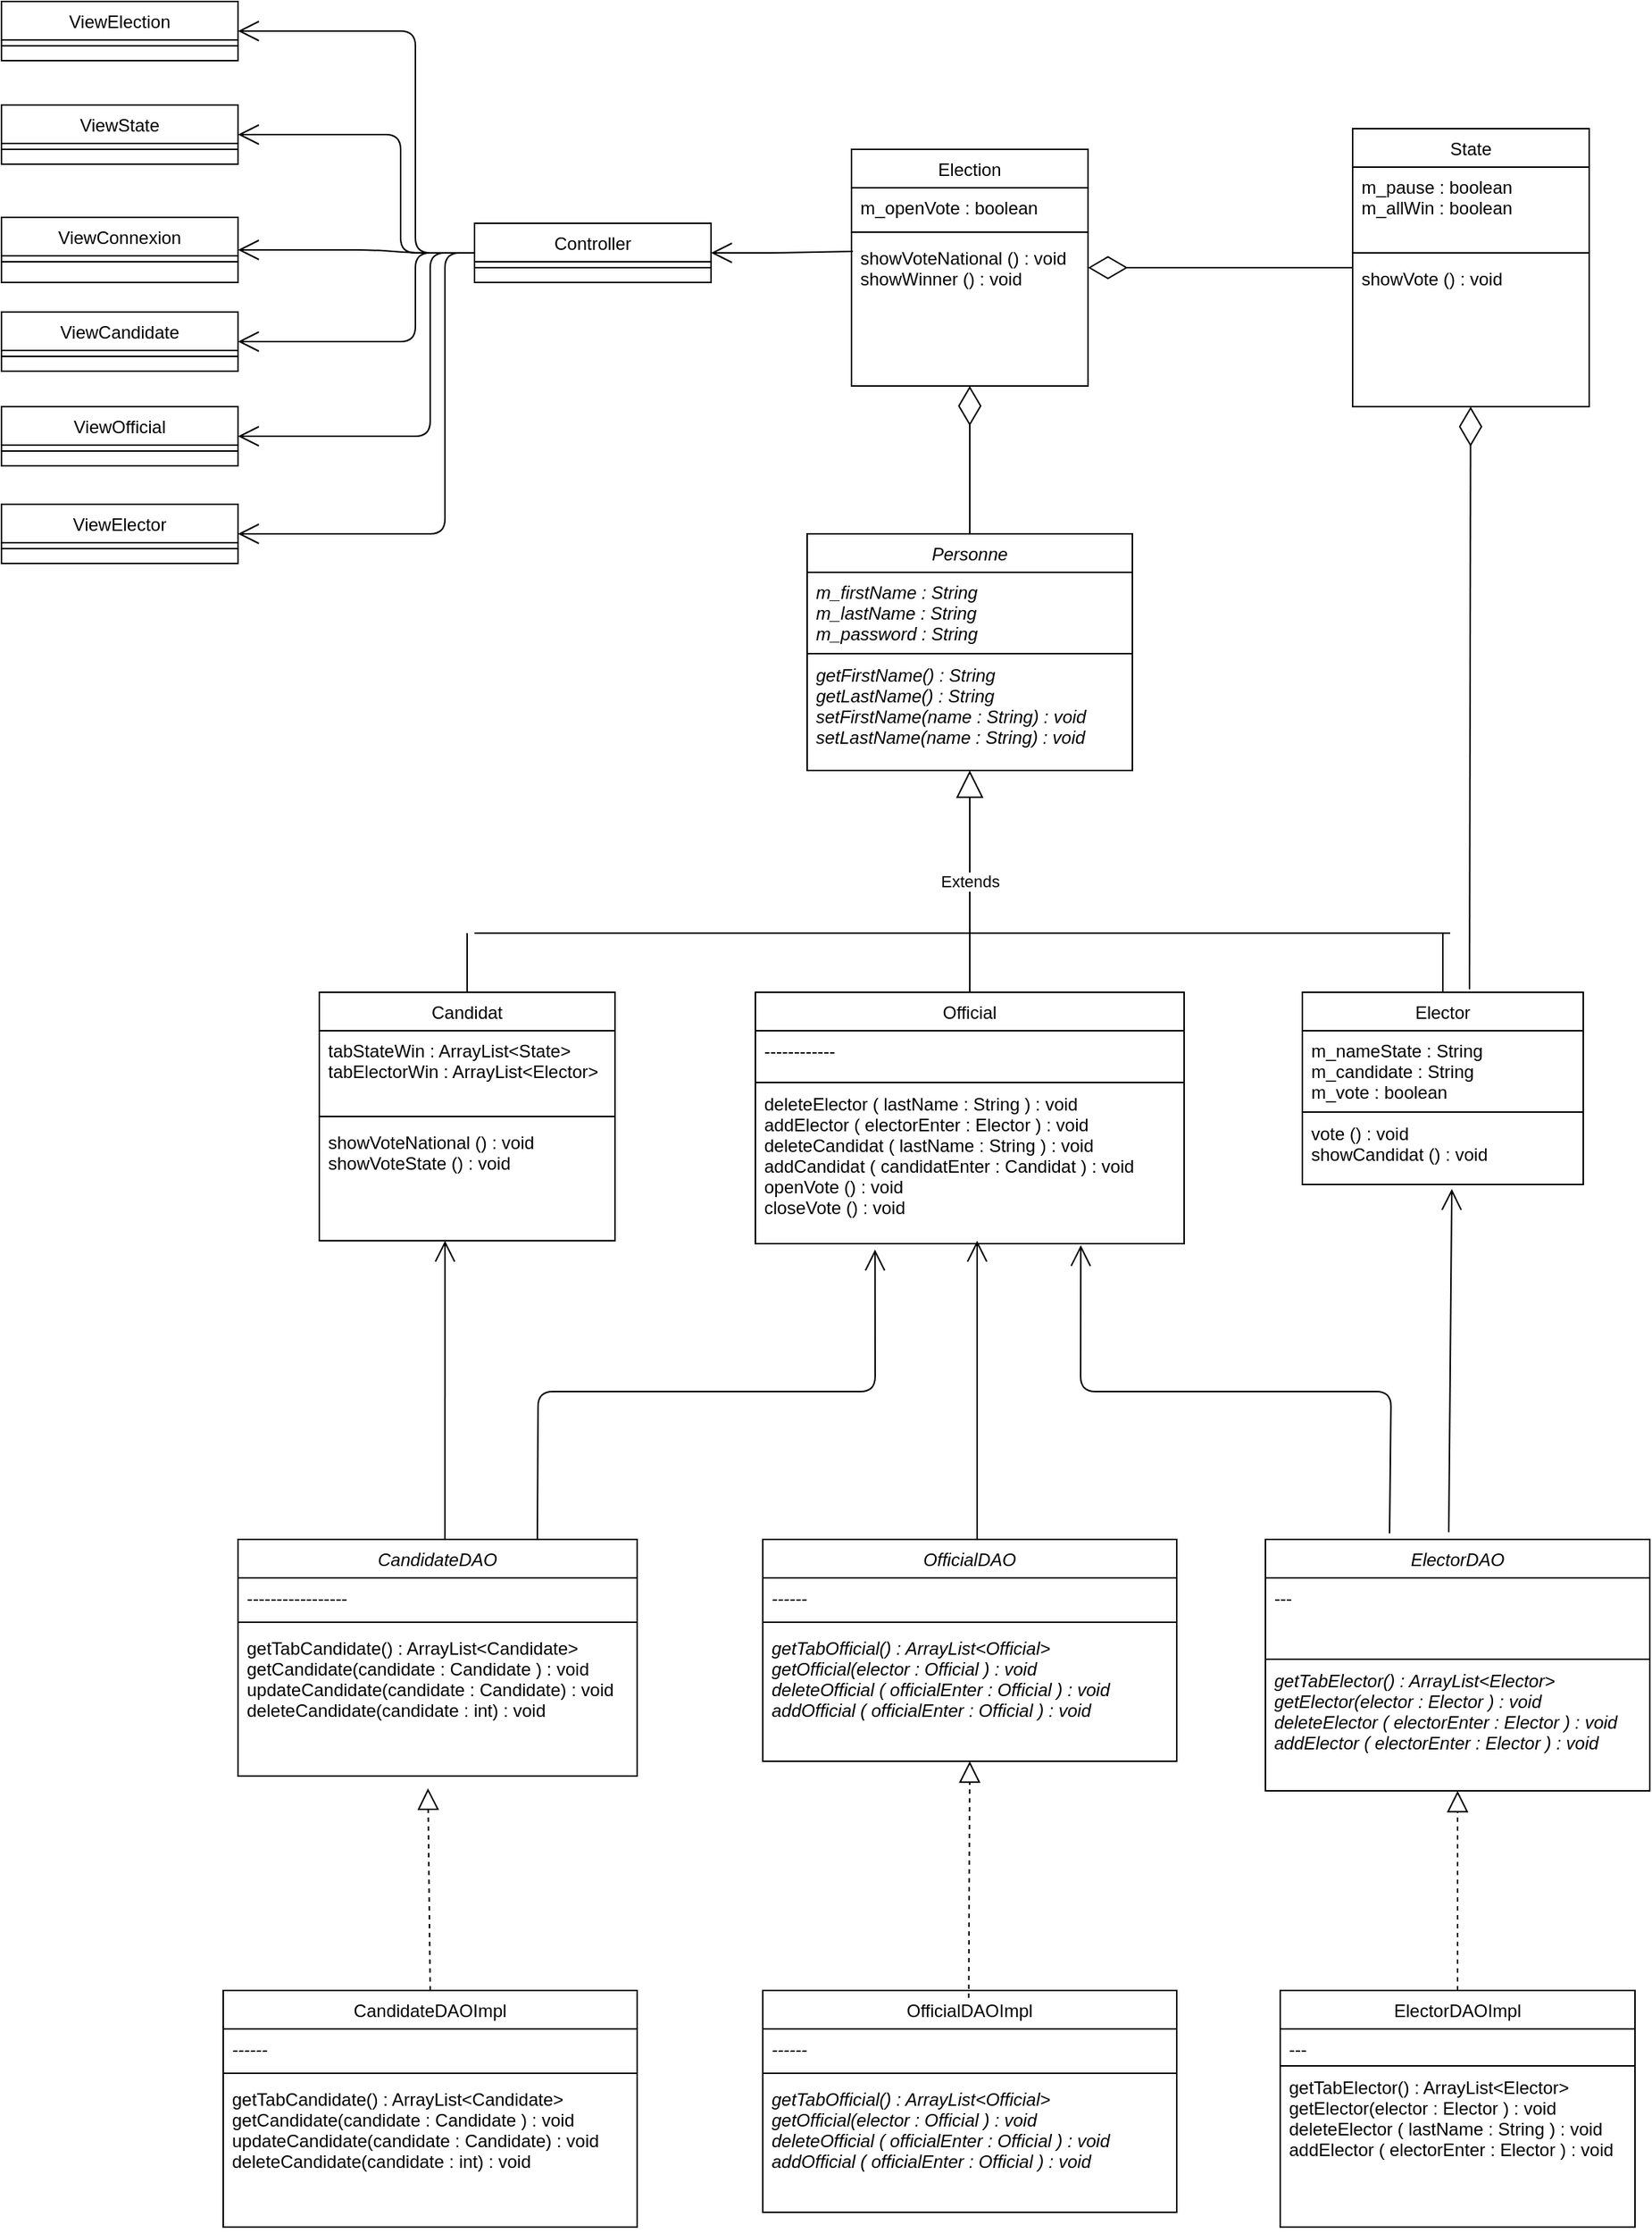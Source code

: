 <mxfile version="13.10.2" type="device"><diagram id="Czc2_N3RN8RW1SPeIlxV" name="Page-1"><mxGraphModel dx="1899" dy="1736" grid="1" gridSize="10" guides="1" tooltips="1" connect="1" arrows="1" fold="1" page="1" pageScale="1" pageWidth="827" pageHeight="1169" math="0" shadow="0"><root><mxCell id="WIyWlLk6GJQsqaUBKTNV-0"/><mxCell id="WIyWlLk6GJQsqaUBKTNV-1" parent="WIyWlLk6GJQsqaUBKTNV-0"/><mxCell id="zkfFHV4jXpPFQw0GAbJ--0" value="OfficialDAO" style="swimlane;fontStyle=2;align=center;verticalAlign=top;childLayout=stackLayout;horizontal=1;startSize=26;horizontalStack=0;resizeParent=1;resizeLast=0;collapsible=1;marginBottom=0;rounded=0;shadow=0;strokeWidth=1;" parent="WIyWlLk6GJQsqaUBKTNV-1" vertex="1"><mxGeometry x="-145" y="-70" width="280" height="150" as="geometry"><mxRectangle x="230" y="140" width="160" height="26" as="alternateBounds"/></mxGeometry></mxCell><mxCell id="zkfFHV4jXpPFQw0GAbJ--1" value="------" style="text;align=left;verticalAlign=top;spacingLeft=4;spacingRight=4;overflow=hidden;rotatable=0;points=[[0,0.5],[1,0.5]];portConstraint=eastwest;fontStyle=2" parent="zkfFHV4jXpPFQw0GAbJ--0" vertex="1"><mxGeometry y="26" width="280" height="26" as="geometry"/></mxCell><mxCell id="zkfFHV4jXpPFQw0GAbJ--4" value="" style="line;html=1;strokeWidth=1;align=left;verticalAlign=middle;spacingTop=-1;spacingLeft=3;spacingRight=3;rotatable=0;labelPosition=right;points=[];portConstraint=eastwest;" parent="zkfFHV4jXpPFQw0GAbJ--0" vertex="1"><mxGeometry y="52" width="280" height="8" as="geometry"/></mxCell><mxCell id="kc6GeevyrFKWQV1MCNnF-6" value="getTabOfficial() : ArrayList&lt;Official&gt;&#10;getOfficial(elector : Official ) : void &#10;deleteOfficial ( officialEnter : Official ) : void &#10;addOfficial ( officialEnter : Official ) : void " style="text;align=left;verticalAlign=top;spacingLeft=4;spacingRight=4;overflow=hidden;rotatable=0;points=[[0,0.5],[1,0.5]];portConstraint=eastwest;fontStyle=2" parent="zkfFHV4jXpPFQw0GAbJ--0" vertex="1"><mxGeometry y="60" width="280" height="88" as="geometry"/></mxCell><mxCell id="zkfFHV4jXpPFQw0GAbJ--13" value="CandidateDAO" style="swimlane;fontStyle=2;align=center;verticalAlign=top;childLayout=stackLayout;horizontal=1;startSize=26;horizontalStack=0;resizeParent=1;resizeLast=0;collapsible=1;marginBottom=0;rounded=0;shadow=0;strokeWidth=1;" parent="WIyWlLk6GJQsqaUBKTNV-1" vertex="1"><mxGeometry x="-500" y="-70" width="270" height="160" as="geometry"><mxRectangle x="340" y="380" width="170" height="26" as="alternateBounds"/></mxGeometry></mxCell><mxCell id="zkfFHV4jXpPFQw0GAbJ--14" value="-----------------" style="text;align=left;verticalAlign=top;spacingLeft=4;spacingRight=4;overflow=hidden;rotatable=0;points=[[0,0.5],[1,0.5]];portConstraint=eastwest;" parent="zkfFHV4jXpPFQw0GAbJ--13" vertex="1"><mxGeometry y="26" width="270" height="26" as="geometry"/></mxCell><mxCell id="zkfFHV4jXpPFQw0GAbJ--15" value="" style="line;html=1;strokeWidth=1;align=left;verticalAlign=middle;spacingTop=-1;spacingLeft=3;spacingRight=3;rotatable=0;labelPosition=right;points=[];portConstraint=eastwest;" parent="zkfFHV4jXpPFQw0GAbJ--13" vertex="1"><mxGeometry y="52" width="270" height="8" as="geometry"/></mxCell><mxCell id="4lA3_uiwcB0Spm6uKQDl-0" value="getTabCandidate() : ArrayList&lt;Candidate&gt;&#10;getCandidate(candidate : Candidate ) : void&#10;updateCandidate(candidate : Candidate) : void&#10;deleteCandidate(candidate : int) : void " style="text;align=left;verticalAlign=top;spacingLeft=4;spacingRight=4;overflow=hidden;rotatable=0;points=[[0,0.5],[1,0.5]];portConstraint=eastwest;" parent="zkfFHV4jXpPFQw0GAbJ--13" vertex="1"><mxGeometry y="60" width="270" height="100" as="geometry"/></mxCell><mxCell id="zkfFHV4jXpPFQw0GAbJ--17" value="Elector" style="swimlane;fontStyle=0;align=center;verticalAlign=top;childLayout=stackLayout;horizontal=1;startSize=26;horizontalStack=0;resizeParent=1;resizeLast=0;collapsible=1;marginBottom=0;rounded=0;shadow=0;strokeWidth=1;" parent="WIyWlLk6GJQsqaUBKTNV-1" vertex="1"><mxGeometry x="220" y="-440" width="190" height="130" as="geometry"><mxRectangle x="550" y="140" width="160" height="26" as="alternateBounds"/></mxGeometry></mxCell><mxCell id="4lA3_uiwcB0Spm6uKQDl-2" value="m_nameState : String&#10;m_candidate : String&#10;m_vote : boolean" style="text;align=left;verticalAlign=top;spacingLeft=4;spacingRight=4;overflow=hidden;rotatable=0;points=[[0,0.5],[1,0.5]];portConstraint=eastwest;rounded=0;shadow=0;html=0;" parent="zkfFHV4jXpPFQw0GAbJ--17" vertex="1"><mxGeometry y="26" width="190" height="54" as="geometry"/></mxCell><mxCell id="zkfFHV4jXpPFQw0GAbJ--23" value="" style="line;html=1;strokeWidth=1;align=left;verticalAlign=middle;spacingTop=-1;spacingLeft=3;spacingRight=3;rotatable=0;labelPosition=right;points=[];portConstraint=eastwest;" parent="zkfFHV4jXpPFQw0GAbJ--17" vertex="1"><mxGeometry y="80" width="190" height="2" as="geometry"/></mxCell><mxCell id="zkfFHV4jXpPFQw0GAbJ--24" value="vote () : void&#10;showCandidat () : void" style="text;align=left;verticalAlign=top;spacingLeft=4;spacingRight=4;overflow=hidden;rotatable=0;points=[[0,0.5],[1,0.5]];portConstraint=eastwest;" parent="zkfFHV4jXpPFQw0GAbJ--17" vertex="1"><mxGeometry y="82" width="190" height="48" as="geometry"/></mxCell><mxCell id="4lA3_uiwcB0Spm6uKQDl-3" value="Election" style="swimlane;fontStyle=0;align=center;verticalAlign=top;childLayout=stackLayout;horizontal=1;startSize=26;horizontalStack=0;resizeParent=1;resizeLast=0;collapsible=1;marginBottom=0;rounded=0;shadow=0;strokeWidth=1;" parent="WIyWlLk6GJQsqaUBKTNV-1" vertex="1"><mxGeometry x="-85" y="-1010" width="160" height="160" as="geometry"><mxRectangle x="340" y="380" width="170" height="26" as="alternateBounds"/></mxGeometry></mxCell><mxCell id="4lA3_uiwcB0Spm6uKQDl-4" value="m_openVote : boolean" style="text;align=left;verticalAlign=top;spacingLeft=4;spacingRight=4;overflow=hidden;rotatable=0;points=[[0,0.5],[1,0.5]];portConstraint=eastwest;" parent="4lA3_uiwcB0Spm6uKQDl-3" vertex="1"><mxGeometry y="26" width="160" height="26" as="geometry"/></mxCell><mxCell id="4lA3_uiwcB0Spm6uKQDl-5" value="" style="line;html=1;strokeWidth=1;align=left;verticalAlign=middle;spacingTop=-1;spacingLeft=3;spacingRight=3;rotatable=0;labelPosition=right;points=[];portConstraint=eastwest;" parent="4lA3_uiwcB0Spm6uKQDl-3" vertex="1"><mxGeometry y="52" width="160" height="8" as="geometry"/></mxCell><mxCell id="4lA3_uiwcB0Spm6uKQDl-6" value="showVoteNational () : void&#10;showWinner () : void  &#10;" style="text;align=left;verticalAlign=top;spacingLeft=4;spacingRight=4;overflow=hidden;rotatable=0;points=[[0,0.5],[1,0.5]];portConstraint=eastwest;" parent="4lA3_uiwcB0Spm6uKQDl-3" vertex="1"><mxGeometry y="60" width="160" height="100" as="geometry"/></mxCell><mxCell id="SlRX2zcdhBu8g0HOtJSi-1" value="Candidat" style="swimlane;fontStyle=0;align=center;verticalAlign=top;childLayout=stackLayout;horizontal=1;startSize=26;horizontalStack=0;resizeParent=1;resizeLast=0;collapsible=1;marginBottom=0;rounded=0;shadow=0;strokeWidth=1;" parent="WIyWlLk6GJQsqaUBKTNV-1" vertex="1"><mxGeometry x="-445" y="-440" width="200" height="168" as="geometry"><mxRectangle x="340" y="380" width="170" height="26" as="alternateBounds"/></mxGeometry></mxCell><mxCell id="SlRX2zcdhBu8g0HOtJSi-2" value="tabStateWin : ArrayList&lt;State&gt;&#10;tabElectorWin : ArrayList&lt;Elector&gt;" style="text;align=left;verticalAlign=top;spacingLeft=4;spacingRight=4;overflow=hidden;rotatable=0;points=[[0,0.5],[1,0.5]];portConstraint=eastwest;" parent="SlRX2zcdhBu8g0HOtJSi-1" vertex="1"><mxGeometry y="26" width="200" height="54" as="geometry"/></mxCell><mxCell id="SlRX2zcdhBu8g0HOtJSi-3" value="" style="line;html=1;strokeWidth=1;align=left;verticalAlign=middle;spacingTop=-1;spacingLeft=3;spacingRight=3;rotatable=0;labelPosition=right;points=[];portConstraint=eastwest;" parent="SlRX2zcdhBu8g0HOtJSi-1" vertex="1"><mxGeometry y="80" width="200" height="8" as="geometry"/></mxCell><mxCell id="SlRX2zcdhBu8g0HOtJSi-4" value="showVoteNational () : void&#10;showVoteState () : void&#10;" style="text;align=left;verticalAlign=top;spacingLeft=4;spacingRight=4;overflow=hidden;rotatable=0;points=[[0,0.5],[1,0.5]];portConstraint=eastwest;" parent="SlRX2zcdhBu8g0HOtJSi-1" vertex="1"><mxGeometry y="88" width="200" height="80" as="geometry"/></mxCell><mxCell id="SlRX2zcdhBu8g0HOtJSi-6" value="Personne" style="swimlane;fontStyle=2;align=center;verticalAlign=top;childLayout=stackLayout;horizontal=1;startSize=26;horizontalStack=0;resizeParent=1;resizeLast=0;collapsible=1;marginBottom=0;rounded=0;shadow=0;strokeWidth=1;" parent="WIyWlLk6GJQsqaUBKTNV-1" vertex="1"><mxGeometry x="-115" y="-750" width="220" height="160" as="geometry"><mxRectangle x="550" y="140" width="160" height="26" as="alternateBounds"/></mxGeometry></mxCell><mxCell id="SlRX2zcdhBu8g0HOtJSi-7" value="m_firstName : String&#10;m_lastName : String&#10;m_password : String" style="text;align=left;verticalAlign=top;spacingLeft=4;spacingRight=4;overflow=hidden;rotatable=0;points=[[0,0.5],[1,0.5]];portConstraint=eastwest;rounded=0;shadow=0;html=0;fontStyle=2" parent="SlRX2zcdhBu8g0HOtJSi-6" vertex="1"><mxGeometry y="26" width="220" height="54" as="geometry"/></mxCell><mxCell id="SlRX2zcdhBu8g0HOtJSi-8" value="" style="line;html=1;strokeWidth=1;align=left;verticalAlign=middle;spacingTop=-1;spacingLeft=3;spacingRight=3;rotatable=0;labelPosition=right;points=[];portConstraint=eastwest;" parent="SlRX2zcdhBu8g0HOtJSi-6" vertex="1"><mxGeometry y="80" width="220" height="2" as="geometry"/></mxCell><mxCell id="SlRX2zcdhBu8g0HOtJSi-9" value="getFirstName() : String&#10;getLastName() : String&#10;setFirstName(name : String) : void&#10;setLastName(name : String) : void  &#10;&#10;" style="text;align=left;verticalAlign=top;spacingLeft=4;spacingRight=4;overflow=hidden;rotatable=0;points=[[0,0.5],[1,0.5]];portConstraint=eastwest;fontStyle=2" parent="SlRX2zcdhBu8g0HOtJSi-6" vertex="1"><mxGeometry y="82" width="220" height="78" as="geometry"/></mxCell><mxCell id="SlRX2zcdhBu8g0HOtJSi-11" value="ElectorDAO" style="swimlane;fontStyle=2;align=center;verticalAlign=top;childLayout=stackLayout;horizontal=1;startSize=26;horizontalStack=0;resizeParent=1;resizeLast=0;collapsible=1;marginBottom=0;rounded=0;shadow=0;strokeWidth=1;" parent="WIyWlLk6GJQsqaUBKTNV-1" vertex="1"><mxGeometry x="195" y="-70" width="260" height="170" as="geometry"><mxRectangle x="550" y="140" width="160" height="26" as="alternateBounds"/></mxGeometry></mxCell><mxCell id="SlRX2zcdhBu8g0HOtJSi-12" value="---" style="text;align=left;verticalAlign=top;spacingLeft=4;spacingRight=4;overflow=hidden;rotatable=0;points=[[0,0.5],[1,0.5]];portConstraint=eastwest;rounded=0;shadow=0;html=0;" parent="SlRX2zcdhBu8g0HOtJSi-11" vertex="1"><mxGeometry y="26" width="260" height="54" as="geometry"/></mxCell><mxCell id="SlRX2zcdhBu8g0HOtJSi-13" value="" style="line;html=1;strokeWidth=1;align=left;verticalAlign=middle;spacingTop=-1;spacingLeft=3;spacingRight=3;rotatable=0;labelPosition=right;points=[];portConstraint=eastwest;" parent="SlRX2zcdhBu8g0HOtJSi-11" vertex="1"><mxGeometry y="80" width="260" height="2" as="geometry"/></mxCell><mxCell id="SlRX2zcdhBu8g0HOtJSi-14" value="getTabElector() : ArrayList&lt;Elector&gt;&#10;getElector(elector : Elector ) : void &#10;deleteElector ( electorEnter : Elector ) : void &#10;addElector ( electorEnter : Elector ) : void " style="text;align=left;verticalAlign=top;spacingLeft=4;spacingRight=4;overflow=hidden;rotatable=0;points=[[0,0.5],[1,0.5]];portConstraint=eastwest;fontStyle=2" parent="SlRX2zcdhBu8g0HOtJSi-11" vertex="1"><mxGeometry y="82" width="260" height="88" as="geometry"/></mxCell><mxCell id="SlRX2zcdhBu8g0HOtJSi-15" value="ElectorDAOImpl" style="swimlane;fontStyle=0;align=center;verticalAlign=top;childLayout=stackLayout;horizontal=1;startSize=26;horizontalStack=0;resizeParent=1;resizeLast=0;collapsible=1;marginBottom=0;rounded=0;shadow=0;strokeWidth=1;" parent="WIyWlLk6GJQsqaUBKTNV-1" vertex="1"><mxGeometry x="205" y="235" width="240" height="160" as="geometry"><mxRectangle x="550" y="140" width="160" height="26" as="alternateBounds"/></mxGeometry></mxCell><mxCell id="SlRX2zcdhBu8g0HOtJSi-16" value="---" style="text;align=left;verticalAlign=top;spacingLeft=4;spacingRight=4;overflow=hidden;rotatable=0;points=[[0,0.5],[1,0.5]];portConstraint=eastwest;rounded=0;shadow=0;html=0;" parent="SlRX2zcdhBu8g0HOtJSi-15" vertex="1"><mxGeometry y="26" width="240" height="24" as="geometry"/></mxCell><mxCell id="SlRX2zcdhBu8g0HOtJSi-17" value="" style="line;html=1;strokeWidth=1;align=left;verticalAlign=middle;spacingTop=-1;spacingLeft=3;spacingRight=3;rotatable=0;labelPosition=right;points=[];portConstraint=eastwest;" parent="SlRX2zcdhBu8g0HOtJSi-15" vertex="1"><mxGeometry y="50" width="240" height="2" as="geometry"/></mxCell><mxCell id="SlRX2zcdhBu8g0HOtJSi-18" value="getTabElector() : ArrayList&lt;Elector&gt;&#10;getElector(elector : Elector ) : void &#10;deleteElector ( lastName : String ) : void &#10;addElector ( electorEnter : Elector ) : void" style="text;align=left;verticalAlign=top;spacingLeft=4;spacingRight=4;overflow=hidden;rotatable=0;points=[[0,0.5],[1,0.5]];portConstraint=eastwest;" parent="SlRX2zcdhBu8g0HOtJSi-15" vertex="1"><mxGeometry y="52" width="240" height="88" as="geometry"/></mxCell><mxCell id="SlRX2zcdhBu8g0HOtJSi-22" value="Official" style="swimlane;fontStyle=0;align=center;verticalAlign=top;childLayout=stackLayout;horizontal=1;startSize=26;horizontalStack=0;resizeParent=1;resizeLast=0;collapsible=1;marginBottom=0;rounded=0;shadow=0;strokeWidth=1;" parent="WIyWlLk6GJQsqaUBKTNV-1" vertex="1"><mxGeometry x="-150" y="-440" width="290" height="170" as="geometry"><mxRectangle x="550" y="140" width="160" height="26" as="alternateBounds"/></mxGeometry></mxCell><mxCell id="SlRX2zcdhBu8g0HOtJSi-23" value="------------" style="text;align=left;verticalAlign=top;spacingLeft=4;spacingRight=4;overflow=hidden;rotatable=0;points=[[0,0.5],[1,0.5]];portConstraint=eastwest;rounded=0;shadow=0;html=0;" parent="SlRX2zcdhBu8g0HOtJSi-22" vertex="1"><mxGeometry y="26" width="290" height="34" as="geometry"/></mxCell><mxCell id="SlRX2zcdhBu8g0HOtJSi-24" value="" style="line;html=1;strokeWidth=1;align=left;verticalAlign=middle;spacingTop=-1;spacingLeft=3;spacingRight=3;rotatable=0;labelPosition=right;points=[];portConstraint=eastwest;" parent="SlRX2zcdhBu8g0HOtJSi-22" vertex="1"><mxGeometry y="60" width="290" height="2" as="geometry"/></mxCell><mxCell id="SlRX2zcdhBu8g0HOtJSi-25" value="deleteElector ( lastName : String ) : void &#10;addElector ( electorEnter : Elector ) : void&#10;deleteCandidat ( lastName : String ) : void &#10;addCandidat ( candidatEnter : Candidat ) : void&#10;openVote () : void&#10;closeVote () : void " style="text;align=left;verticalAlign=top;spacingLeft=4;spacingRight=4;overflow=hidden;rotatable=0;points=[[0,0.5],[1,0.5]];portConstraint=eastwest;fontStyle=0" parent="SlRX2zcdhBu8g0HOtJSi-22" vertex="1"><mxGeometry y="62" width="290" height="108" as="geometry"/></mxCell><mxCell id="SlRX2zcdhBu8g0HOtJSi-27" value="OfficialDAOImpl" style="swimlane;fontStyle=0;align=center;verticalAlign=top;childLayout=stackLayout;horizontal=1;startSize=26;horizontalStack=0;resizeParent=1;resizeLast=0;collapsible=1;marginBottom=0;rounded=0;shadow=0;strokeWidth=1;" parent="WIyWlLk6GJQsqaUBKTNV-1" vertex="1"><mxGeometry x="-145" y="235" width="280" height="150" as="geometry"><mxRectangle x="230" y="140" width="160" height="26" as="alternateBounds"/></mxGeometry></mxCell><mxCell id="SlRX2zcdhBu8g0HOtJSi-28" value="------" style="text;align=left;verticalAlign=top;spacingLeft=4;spacingRight=4;overflow=hidden;rotatable=0;points=[[0,0.5],[1,0.5]];portConstraint=eastwest;fontStyle=2" parent="SlRX2zcdhBu8g0HOtJSi-27" vertex="1"><mxGeometry y="26" width="280" height="26" as="geometry"/></mxCell><mxCell id="SlRX2zcdhBu8g0HOtJSi-29" value="" style="line;html=1;strokeWidth=1;align=left;verticalAlign=middle;spacingTop=-1;spacingLeft=3;spacingRight=3;rotatable=0;labelPosition=right;points=[];portConstraint=eastwest;" parent="SlRX2zcdhBu8g0HOtJSi-27" vertex="1"><mxGeometry y="52" width="280" height="8" as="geometry"/></mxCell><mxCell id="kc6GeevyrFKWQV1MCNnF-7" value="getTabOfficial() : ArrayList&lt;Official&gt;&#10;getOfficial(elector : Official ) : void &#10;deleteOfficial ( officialEnter : Official ) : void &#10;addOfficial ( officialEnter : Official ) : void " style="text;align=left;verticalAlign=top;spacingLeft=4;spacingRight=4;overflow=hidden;rotatable=0;points=[[0,0.5],[1,0.5]];portConstraint=eastwest;fontStyle=2" parent="SlRX2zcdhBu8g0HOtJSi-27" vertex="1"><mxGeometry y="60" width="280" height="88" as="geometry"/></mxCell><mxCell id="Ecnn39iOjEB3BVJ0UBDC-0" value="Extends" style="endArrow=block;endSize=16;endFill=0;html=1;exitX=0.5;exitY=0;exitDx=0;exitDy=0;" parent="WIyWlLk6GJQsqaUBKTNV-1" source="SlRX2zcdhBu8g0HOtJSi-22" target="SlRX2zcdhBu8g0HOtJSi-9" edge="1"><mxGeometry width="160" relative="1" as="geometry"><mxPoint x="20" y="-350" as="sourcePoint"/><mxPoint x="180" y="-350" as="targetPoint"/></mxGeometry></mxCell><mxCell id="Ecnn39iOjEB3BVJ0UBDC-1" value="" style="endArrow=none;html=1;" parent="WIyWlLk6GJQsqaUBKTNV-1" edge="1"><mxGeometry width="50" height="50" relative="1" as="geometry"><mxPoint y="-480" as="sourcePoint"/><mxPoint x="320" y="-480" as="targetPoint"/></mxGeometry></mxCell><mxCell id="Ecnn39iOjEB3BVJ0UBDC-3" value="" style="endArrow=none;html=1;exitX=0.5;exitY=0;exitDx=0;exitDy=0;" parent="WIyWlLk6GJQsqaUBKTNV-1" source="zkfFHV4jXpPFQw0GAbJ--17" edge="1"><mxGeometry width="50" height="50" relative="1" as="geometry"><mxPoint x="270" y="-360" as="sourcePoint"/><mxPoint x="315" y="-480" as="targetPoint"/></mxGeometry></mxCell><mxCell id="Ecnn39iOjEB3BVJ0UBDC-4" value="" style="endArrow=none;html=1;" parent="WIyWlLk6GJQsqaUBKTNV-1" edge="1"><mxGeometry width="50" height="50" relative="1" as="geometry"><mxPoint x="-340" y="-480" as="sourcePoint"/><mxPoint y="-480" as="targetPoint"/></mxGeometry></mxCell><mxCell id="Ecnn39iOjEB3BVJ0UBDC-5" value="" style="endArrow=none;html=1;entryX=0.5;entryY=0;entryDx=0;entryDy=0;" parent="WIyWlLk6GJQsqaUBKTNV-1" target="SlRX2zcdhBu8g0HOtJSi-1" edge="1"><mxGeometry width="50" height="50" relative="1" as="geometry"><mxPoint x="-345" y="-480" as="sourcePoint"/><mxPoint x="-280" y="-420" as="targetPoint"/></mxGeometry></mxCell><mxCell id="Ecnn39iOjEB3BVJ0UBDC-7" value="" style="endArrow=block;dashed=1;endFill=0;endSize=12;html=1;exitX=0.5;exitY=0;exitDx=0;exitDy=0;" parent="WIyWlLk6GJQsqaUBKTNV-1" source="SlRX2zcdhBu8g0HOtJSi-15" target="SlRX2zcdhBu8g0HOtJSi-14" edge="1"><mxGeometry width="160" relative="1" as="geometry"><mxPoint x="280" y="90" as="sourcePoint"/><mxPoint x="440" y="90" as="targetPoint"/></mxGeometry></mxCell><mxCell id="Ecnn39iOjEB3BVJ0UBDC-8" value="" style="endArrow=block;dashed=1;endFill=0;endSize=12;html=1;exitX=0.5;exitY=0;exitDx=0;exitDy=0;entryX=0.5;entryY=1;entryDx=0;entryDy=0;" parent="WIyWlLk6GJQsqaUBKTNV-1" target="zkfFHV4jXpPFQw0GAbJ--0" edge="1"><mxGeometry width="160" relative="1" as="geometry"><mxPoint x="-5.71" y="240" as="sourcePoint"/><mxPoint x="-5.71" y="110" as="targetPoint"/></mxGeometry></mxCell><mxCell id="Ecnn39iOjEB3BVJ0UBDC-9" value="CandidateDAOImpl" style="swimlane;fontStyle=0;align=center;verticalAlign=top;childLayout=stackLayout;horizontal=1;startSize=26;horizontalStack=0;resizeParent=1;resizeLast=0;collapsible=1;marginBottom=0;rounded=0;shadow=0;strokeWidth=1;" parent="WIyWlLk6GJQsqaUBKTNV-1" vertex="1"><mxGeometry x="-510" y="235" width="280" height="160" as="geometry"><mxRectangle x="230" y="140" width="160" height="26" as="alternateBounds"/></mxGeometry></mxCell><mxCell id="Ecnn39iOjEB3BVJ0UBDC-10" value="------" style="text;align=left;verticalAlign=top;spacingLeft=4;spacingRight=4;overflow=hidden;rotatable=0;points=[[0,0.5],[1,0.5]];portConstraint=eastwest;fontStyle=2" parent="Ecnn39iOjEB3BVJ0UBDC-9" vertex="1"><mxGeometry y="26" width="280" height="26" as="geometry"/></mxCell><mxCell id="Ecnn39iOjEB3BVJ0UBDC-11" value="" style="line;html=1;strokeWidth=1;align=left;verticalAlign=middle;spacingTop=-1;spacingLeft=3;spacingRight=3;rotatable=0;labelPosition=right;points=[];portConstraint=eastwest;" parent="Ecnn39iOjEB3BVJ0UBDC-9" vertex="1"><mxGeometry y="52" width="280" height="8" as="geometry"/></mxCell><mxCell id="z0IewGERxoRdHc7eDji--32" value="getTabCandidate() : ArrayList&lt;Candidate&gt;&#10;getCandidate(candidate : Candidate ) : void&#10;updateCandidate(candidate : Candidate) : void&#10;deleteCandidate(candidate : int) : void " style="text;align=left;verticalAlign=top;spacingLeft=4;spacingRight=4;overflow=hidden;rotatable=0;points=[[0,0.5],[1,0.5]];portConstraint=eastwest;" vertex="1" parent="Ecnn39iOjEB3BVJ0UBDC-9"><mxGeometry y="60" width="280" height="100" as="geometry"/></mxCell><mxCell id="Ecnn39iOjEB3BVJ0UBDC-12" value="" style="endArrow=block;dashed=1;endFill=0;endSize=12;html=1;exitX=0.5;exitY=0;exitDx=0;exitDy=0;entryX=0.476;entryY=1.083;entryDx=0;entryDy=0;entryPerimeter=0;" parent="WIyWlLk6GJQsqaUBKTNV-1" source="Ecnn39iOjEB3BVJ0UBDC-9" target="4lA3_uiwcB0Spm6uKQDl-0" edge="1"><mxGeometry width="160" relative="1" as="geometry"><mxPoint x="-605.59" y="250" as="sourcePoint"/><mxPoint x="-604.88" y="100" as="targetPoint"/></mxGeometry></mxCell><mxCell id="kc6GeevyrFKWQV1MCNnF-0" value="State" style="swimlane;fontStyle=0;align=center;verticalAlign=top;childLayout=stackLayout;horizontal=1;startSize=26;horizontalStack=0;resizeParent=1;resizeLast=0;collapsible=1;marginBottom=0;rounded=0;shadow=0;strokeWidth=1;" parent="WIyWlLk6GJQsqaUBKTNV-1" vertex="1"><mxGeometry x="254" y="-1024" width="160" height="188" as="geometry"><mxRectangle x="340" y="380" width="170" height="26" as="alternateBounds"/></mxGeometry></mxCell><mxCell id="kc6GeevyrFKWQV1MCNnF-1" value="m_pause : boolean&#10;m_allWin : boolean " style="text;align=left;verticalAlign=top;spacingLeft=4;spacingRight=4;overflow=hidden;rotatable=0;points=[[0,0.5],[1,0.5]];portConstraint=eastwest;" parent="kc6GeevyrFKWQV1MCNnF-0" vertex="1"><mxGeometry y="26" width="160" height="54" as="geometry"/></mxCell><mxCell id="kc6GeevyrFKWQV1MCNnF-2" value="" style="line;html=1;strokeWidth=1;align=left;verticalAlign=middle;spacingTop=-1;spacingLeft=3;spacingRight=3;rotatable=0;labelPosition=right;points=[];portConstraint=eastwest;" parent="kc6GeevyrFKWQV1MCNnF-0" vertex="1"><mxGeometry y="80" width="160" height="8" as="geometry"/></mxCell><mxCell id="kc6GeevyrFKWQV1MCNnF-3" value="showVote () : void &#10;" style="text;align=left;verticalAlign=top;spacingLeft=4;spacingRight=4;overflow=hidden;rotatable=0;points=[[0,0.5],[1,0.5]];portConstraint=eastwest;" parent="kc6GeevyrFKWQV1MCNnF-0" vertex="1"><mxGeometry y="88" width="160" height="100" as="geometry"/></mxCell><mxCell id="z0IewGERxoRdHc7eDji--0" value="" style="endArrow=diamondThin;endFill=0;endSize=24;html=1;" edge="1" parent="WIyWlLk6GJQsqaUBKTNV-1" source="kc6GeevyrFKWQV1MCNnF-0" target="4lA3_uiwcB0Spm6uKQDl-3"><mxGeometry width="160" relative="1" as="geometry"><mxPoint x="130" y="-890" as="sourcePoint"/><mxPoint x="160" y="-960" as="targetPoint"/></mxGeometry></mxCell><mxCell id="z0IewGERxoRdHc7eDji--1" value="Controller" style="swimlane;fontStyle=0;align=center;verticalAlign=top;childLayout=stackLayout;horizontal=1;startSize=26;horizontalStack=0;resizeParent=1;resizeLast=0;collapsible=1;marginBottom=0;rounded=0;shadow=0;strokeWidth=1;" vertex="1" parent="WIyWlLk6GJQsqaUBKTNV-1"><mxGeometry x="-340" y="-960" width="160" height="40" as="geometry"><mxRectangle x="340" y="380" width="170" height="26" as="alternateBounds"/></mxGeometry></mxCell><mxCell id="z0IewGERxoRdHc7eDji--3" value="" style="line;html=1;strokeWidth=1;align=left;verticalAlign=middle;spacingTop=-1;spacingLeft=3;spacingRight=3;rotatable=0;labelPosition=right;points=[];portConstraint=eastwest;" vertex="1" parent="z0IewGERxoRdHc7eDji--1"><mxGeometry y="26" width="160" height="8" as="geometry"/></mxCell><mxCell id="z0IewGERxoRdHc7eDji--5" value="" style="endArrow=diamondThin;endFill=0;endSize=24;html=1;exitX=0.595;exitY=-0.015;exitDx=0;exitDy=0;exitPerimeter=0;" edge="1" parent="WIyWlLk6GJQsqaUBKTNV-1" source="zkfFHV4jXpPFQw0GAbJ--17" target="kc6GeevyrFKWQV1MCNnF-0"><mxGeometry width="160" relative="1" as="geometry"><mxPoint x="489" y="-690" as="sourcePoint"/><mxPoint x="310" y="-690" as="targetPoint"/></mxGeometry></mxCell><mxCell id="z0IewGERxoRdHc7eDji--6" value="" style="endArrow=diamondThin;endFill=0;endSize=24;html=1;" edge="1" parent="WIyWlLk6GJQsqaUBKTNV-1" source="SlRX2zcdhBu8g0HOtJSi-6" target="4lA3_uiwcB0Spm6uKQDl-3"><mxGeometry width="160" relative="1" as="geometry"><mxPoint x="-5" y="-760" as="sourcePoint"/><mxPoint x="26" y="-800" as="targetPoint"/></mxGeometry></mxCell><mxCell id="z0IewGERxoRdHc7eDji--7" value="ViewElection" style="swimlane;fontStyle=0;align=center;verticalAlign=top;childLayout=stackLayout;horizontal=1;startSize=26;horizontalStack=0;resizeParent=1;resizeLast=0;collapsible=1;marginBottom=0;rounded=0;shadow=0;strokeWidth=1;" vertex="1" parent="WIyWlLk6GJQsqaUBKTNV-1"><mxGeometry x="-660" y="-1110" width="160" height="40" as="geometry"><mxRectangle x="340" y="380" width="170" height="26" as="alternateBounds"/></mxGeometry></mxCell><mxCell id="z0IewGERxoRdHc7eDji--8" value="" style="line;html=1;strokeWidth=1;align=left;verticalAlign=middle;spacingTop=-1;spacingLeft=3;spacingRight=3;rotatable=0;labelPosition=right;points=[];portConstraint=eastwest;" vertex="1" parent="z0IewGERxoRdHc7eDji--7"><mxGeometry y="26" width="160" height="8" as="geometry"/></mxCell><mxCell id="z0IewGERxoRdHc7eDji--9" value="ViewState" style="swimlane;fontStyle=0;align=center;verticalAlign=top;childLayout=stackLayout;horizontal=1;startSize=26;horizontalStack=0;resizeParent=1;resizeLast=0;collapsible=1;marginBottom=0;rounded=0;shadow=0;strokeWidth=1;" vertex="1" parent="WIyWlLk6GJQsqaUBKTNV-1"><mxGeometry x="-660" y="-1040" width="160" height="40" as="geometry"><mxRectangle x="340" y="380" width="170" height="26" as="alternateBounds"/></mxGeometry></mxCell><mxCell id="z0IewGERxoRdHc7eDji--10" value="" style="line;html=1;strokeWidth=1;align=left;verticalAlign=middle;spacingTop=-1;spacingLeft=3;spacingRight=3;rotatable=0;labelPosition=right;points=[];portConstraint=eastwest;" vertex="1" parent="z0IewGERxoRdHc7eDji--9"><mxGeometry y="26" width="160" height="8" as="geometry"/></mxCell><mxCell id="z0IewGERxoRdHc7eDji--11" value="ViewConnexion" style="swimlane;fontStyle=0;align=center;verticalAlign=top;childLayout=stackLayout;horizontal=1;startSize=26;horizontalStack=0;resizeParent=1;resizeLast=0;collapsible=1;marginBottom=0;rounded=0;shadow=0;strokeWidth=1;" vertex="1" parent="WIyWlLk6GJQsqaUBKTNV-1"><mxGeometry x="-660" y="-964" width="160" height="44" as="geometry"><mxRectangle x="340" y="380" width="170" height="26" as="alternateBounds"/></mxGeometry></mxCell><mxCell id="z0IewGERxoRdHc7eDji--12" value="" style="line;html=1;strokeWidth=1;align=left;verticalAlign=middle;spacingTop=-1;spacingLeft=3;spacingRight=3;rotatable=0;labelPosition=right;points=[];portConstraint=eastwest;" vertex="1" parent="z0IewGERxoRdHc7eDji--11"><mxGeometry y="26" width="160" height="8" as="geometry"/></mxCell><mxCell id="z0IewGERxoRdHc7eDji--13" value="ViewOfficial" style="swimlane;fontStyle=0;align=center;verticalAlign=top;childLayout=stackLayout;horizontal=1;startSize=26;horizontalStack=0;resizeParent=1;resizeLast=0;collapsible=1;marginBottom=0;rounded=0;shadow=0;strokeWidth=1;" vertex="1" parent="WIyWlLk6GJQsqaUBKTNV-1"><mxGeometry x="-660" y="-836" width="160" height="40" as="geometry"><mxRectangle x="340" y="380" width="170" height="26" as="alternateBounds"/></mxGeometry></mxCell><mxCell id="z0IewGERxoRdHc7eDji--14" value="" style="line;html=1;strokeWidth=1;align=left;verticalAlign=middle;spacingTop=-1;spacingLeft=3;spacingRight=3;rotatable=0;labelPosition=right;points=[];portConstraint=eastwest;" vertex="1" parent="z0IewGERxoRdHc7eDji--13"><mxGeometry y="26" width="160" height="8" as="geometry"/></mxCell><mxCell id="z0IewGERxoRdHc7eDji--15" value="ViewCandidate" style="swimlane;fontStyle=0;align=center;verticalAlign=top;childLayout=stackLayout;horizontal=1;startSize=26;horizontalStack=0;resizeParent=1;resizeLast=0;collapsible=1;marginBottom=0;rounded=0;shadow=0;strokeWidth=1;" vertex="1" parent="WIyWlLk6GJQsqaUBKTNV-1"><mxGeometry x="-660" y="-900" width="160" height="40" as="geometry"><mxRectangle x="340" y="380" width="170" height="26" as="alternateBounds"/></mxGeometry></mxCell><mxCell id="z0IewGERxoRdHc7eDji--16" value="" style="line;html=1;strokeWidth=1;align=left;verticalAlign=middle;spacingTop=-1;spacingLeft=3;spacingRight=3;rotatable=0;labelPosition=right;points=[];portConstraint=eastwest;" vertex="1" parent="z0IewGERxoRdHc7eDji--15"><mxGeometry y="26" width="160" height="8" as="geometry"/></mxCell><mxCell id="z0IewGERxoRdHc7eDji--17" value="ViewElector" style="swimlane;fontStyle=0;align=center;verticalAlign=top;childLayout=stackLayout;horizontal=1;startSize=26;horizontalStack=0;resizeParent=1;resizeLast=0;collapsible=1;marginBottom=0;rounded=0;shadow=0;strokeWidth=1;" vertex="1" parent="WIyWlLk6GJQsqaUBKTNV-1"><mxGeometry x="-660" y="-770" width="160" height="40" as="geometry"><mxRectangle x="340" y="380" width="170" height="26" as="alternateBounds"/></mxGeometry></mxCell><mxCell id="z0IewGERxoRdHc7eDji--18" value="" style="line;html=1;strokeWidth=1;align=left;verticalAlign=middle;spacingTop=-1;spacingLeft=3;spacingRight=3;rotatable=0;labelPosition=right;points=[];portConstraint=eastwest;" vertex="1" parent="z0IewGERxoRdHc7eDji--17"><mxGeometry y="26" width="160" height="8" as="geometry"/></mxCell><mxCell id="z0IewGERxoRdHc7eDji--19" value="" style="endArrow=open;endFill=1;endSize=12;html=1;entryX=1;entryY=0.5;entryDx=0;entryDy=0;exitX=0;exitY=0.5;exitDx=0;exitDy=0;" edge="1" parent="WIyWlLk6GJQsqaUBKTNV-1" source="z0IewGERxoRdHc7eDji--1" target="z0IewGERxoRdHc7eDji--7"><mxGeometry width="160" relative="1" as="geometry"><mxPoint x="-330" y="-900" as="sourcePoint"/><mxPoint x="-170" y="-900" as="targetPoint"/><Array as="points"><mxPoint x="-380" y="-940"/><mxPoint x="-380" y="-1090"/></Array></mxGeometry></mxCell><mxCell id="z0IewGERxoRdHc7eDji--20" value="" style="endArrow=open;endFill=1;endSize=12;html=1;entryX=1;entryY=0.5;entryDx=0;entryDy=0;exitX=0;exitY=0.5;exitDx=0;exitDy=0;" edge="1" parent="WIyWlLk6GJQsqaUBKTNV-1" source="z0IewGERxoRdHc7eDji--1" target="z0IewGERxoRdHc7eDji--9"><mxGeometry width="160" relative="1" as="geometry"><mxPoint x="-330" y="-930" as="sourcePoint"/><mxPoint x="-490" y="-1080" as="targetPoint"/><Array as="points"><mxPoint x="-390" y="-940"/><mxPoint x="-390" y="-970"/><mxPoint x="-390" y="-1020"/></Array></mxGeometry></mxCell><mxCell id="z0IewGERxoRdHc7eDji--21" value="" style="endArrow=open;endFill=1;endSize=12;html=1;entryX=1;entryY=0.5;entryDx=0;entryDy=0;exitX=0;exitY=0.5;exitDx=0;exitDy=0;" edge="1" parent="WIyWlLk6GJQsqaUBKTNV-1" source="z0IewGERxoRdHc7eDji--1" target="z0IewGERxoRdHc7eDji--11"><mxGeometry width="160" relative="1" as="geometry"><mxPoint x="-320" y="-920" as="sourcePoint"/><mxPoint x="-490" y="-1010" as="targetPoint"/><Array as="points"><mxPoint x="-380" y="-940"/><mxPoint x="-410" y="-942"/></Array></mxGeometry></mxCell><mxCell id="z0IewGERxoRdHc7eDji--22" value="" style="endArrow=open;endFill=1;endSize=12;html=1;entryX=1;entryY=0.5;entryDx=0;entryDy=0;exitX=0;exitY=0.5;exitDx=0;exitDy=0;" edge="1" parent="WIyWlLk6GJQsqaUBKTNV-1" source="z0IewGERxoRdHc7eDji--1" target="z0IewGERxoRdHc7eDji--15"><mxGeometry width="160" relative="1" as="geometry"><mxPoint x="-330" y="-930" as="sourcePoint"/><mxPoint x="-490" y="-1010" as="targetPoint"/><Array as="points"><mxPoint x="-380" y="-940"/><mxPoint x="-380" y="-880"/><mxPoint x="-400" y="-880"/></Array></mxGeometry></mxCell><mxCell id="z0IewGERxoRdHc7eDji--23" value="" style="endArrow=open;endFill=1;endSize=12;html=1;entryX=1;entryY=0.5;entryDx=0;entryDy=0;exitX=0;exitY=0.5;exitDx=0;exitDy=0;" edge="1" parent="WIyWlLk6GJQsqaUBKTNV-1" source="z0IewGERxoRdHc7eDji--1" target="z0IewGERxoRdHc7eDji--13"><mxGeometry width="160" relative="1" as="geometry"><mxPoint x="-320" y="-920" as="sourcePoint"/><mxPoint x="-480" y="-1000" as="targetPoint"/><Array as="points"><mxPoint x="-370" y="-940"/><mxPoint x="-370" y="-816"/></Array></mxGeometry></mxCell><mxCell id="z0IewGERxoRdHc7eDji--24" value="" style="endArrow=open;endFill=1;endSize=12;html=1;entryX=1;entryY=0.5;entryDx=0;entryDy=0;" edge="1" parent="WIyWlLk6GJQsqaUBKTNV-1" target="z0IewGERxoRdHc7eDji--17"><mxGeometry width="160" relative="1" as="geometry"><mxPoint x="-340" y="-940" as="sourcePoint"/><mxPoint x="-470" y="-990" as="targetPoint"/><Array as="points"><mxPoint x="-360" y="-940"/><mxPoint x="-360" y="-750"/></Array></mxGeometry></mxCell><mxCell id="z0IewGERxoRdHc7eDji--25" value="" style="endArrow=open;endFill=1;endSize=12;html=1;entryX=1;entryY=0.5;entryDx=0;entryDy=0;exitX=0.006;exitY=0.09;exitDx=0;exitDy=0;exitPerimeter=0;" edge="1" parent="WIyWlLk6GJQsqaUBKTNV-1" source="4lA3_uiwcB0Spm6uKQDl-6" target="z0IewGERxoRdHc7eDji--1"><mxGeometry width="160" relative="1" as="geometry"><mxPoint x="-300" y="-900" as="sourcePoint"/><mxPoint x="-460" y="-980" as="targetPoint"/><Array as="points"><mxPoint x="-140" y="-940"/></Array></mxGeometry></mxCell><mxCell id="z0IewGERxoRdHc7eDji--26" value="" style="endArrow=open;endFill=1;endSize=12;html=1;entryX=0.532;entryY=1.063;entryDx=0;entryDy=0;entryPerimeter=0;exitX=0.477;exitY=-0.029;exitDx=0;exitDy=0;exitPerimeter=0;" edge="1" parent="WIyWlLk6GJQsqaUBKTNV-1" source="SlRX2zcdhBu8g0HOtJSi-11" target="zkfFHV4jXpPFQw0GAbJ--24"><mxGeometry width="160" relative="1" as="geometry"><mxPoint x="20" y="-160" as="sourcePoint"/><mxPoint x="180" y="-160" as="targetPoint"/></mxGeometry></mxCell><mxCell id="z0IewGERxoRdHc7eDji--27" value="" style="endArrow=open;endFill=1;endSize=12;html=1;entryX=0.532;entryY=1.063;entryDx=0;entryDy=0;entryPerimeter=0;" edge="1" parent="WIyWlLk6GJQsqaUBKTNV-1"><mxGeometry width="160" relative="1" as="geometry"><mxPoint y="-70" as="sourcePoint"/><mxPoint x="-5.684e-14" y="-271.996" as="targetPoint"/></mxGeometry></mxCell><mxCell id="z0IewGERxoRdHc7eDji--28" value="" style="endArrow=open;endFill=1;endSize=12;html=1;entryX=0.532;entryY=1.063;entryDx=0;entryDy=0;entryPerimeter=0;" edge="1" parent="WIyWlLk6GJQsqaUBKTNV-1"><mxGeometry width="160" relative="1" as="geometry"><mxPoint x="-360" y="-70" as="sourcePoint"/><mxPoint x="-359.96" y="-271.996" as="targetPoint"/></mxGeometry></mxCell><mxCell id="z0IewGERxoRdHc7eDji--29" value="" style="endArrow=open;endFill=1;endSize=12;html=1;entryX=0.279;entryY=1.037;entryDx=0;entryDy=0;entryPerimeter=0;exitX=0.75;exitY=0;exitDx=0;exitDy=0;" edge="1" parent="WIyWlLk6GJQsqaUBKTNV-1" source="zkfFHV4jXpPFQw0GAbJ--13" target="SlRX2zcdhBu8g0HOtJSi-25"><mxGeometry width="160" relative="1" as="geometry"><mxPoint x="10" y="-60" as="sourcePoint"/><mxPoint x="10" y="-261.996" as="targetPoint"/><Array as="points"><mxPoint x="-297" y="-170"/><mxPoint x="-69" y="-170"/></Array></mxGeometry></mxCell><mxCell id="z0IewGERxoRdHc7eDji--30" value="" style="endArrow=open;endFill=1;endSize=12;html=1;entryX=0.759;entryY=1.009;entryDx=0;entryDy=0;entryPerimeter=0;exitX=0.323;exitY=-0.024;exitDx=0;exitDy=0;exitPerimeter=0;" edge="1" parent="WIyWlLk6GJQsqaUBKTNV-1" source="SlRX2zcdhBu8g0HOtJSi-11" target="SlRX2zcdhBu8g0HOtJSi-25"><mxGeometry width="160" relative="1" as="geometry"><mxPoint x="-287.5" y="-60" as="sourcePoint"/><mxPoint x="-59.09" y="-256.004" as="targetPoint"/><Array as="points"><mxPoint x="280" y="-170"/><mxPoint x="70" y="-170"/></Array></mxGeometry></mxCell></root></mxGraphModel></diagram></mxfile>